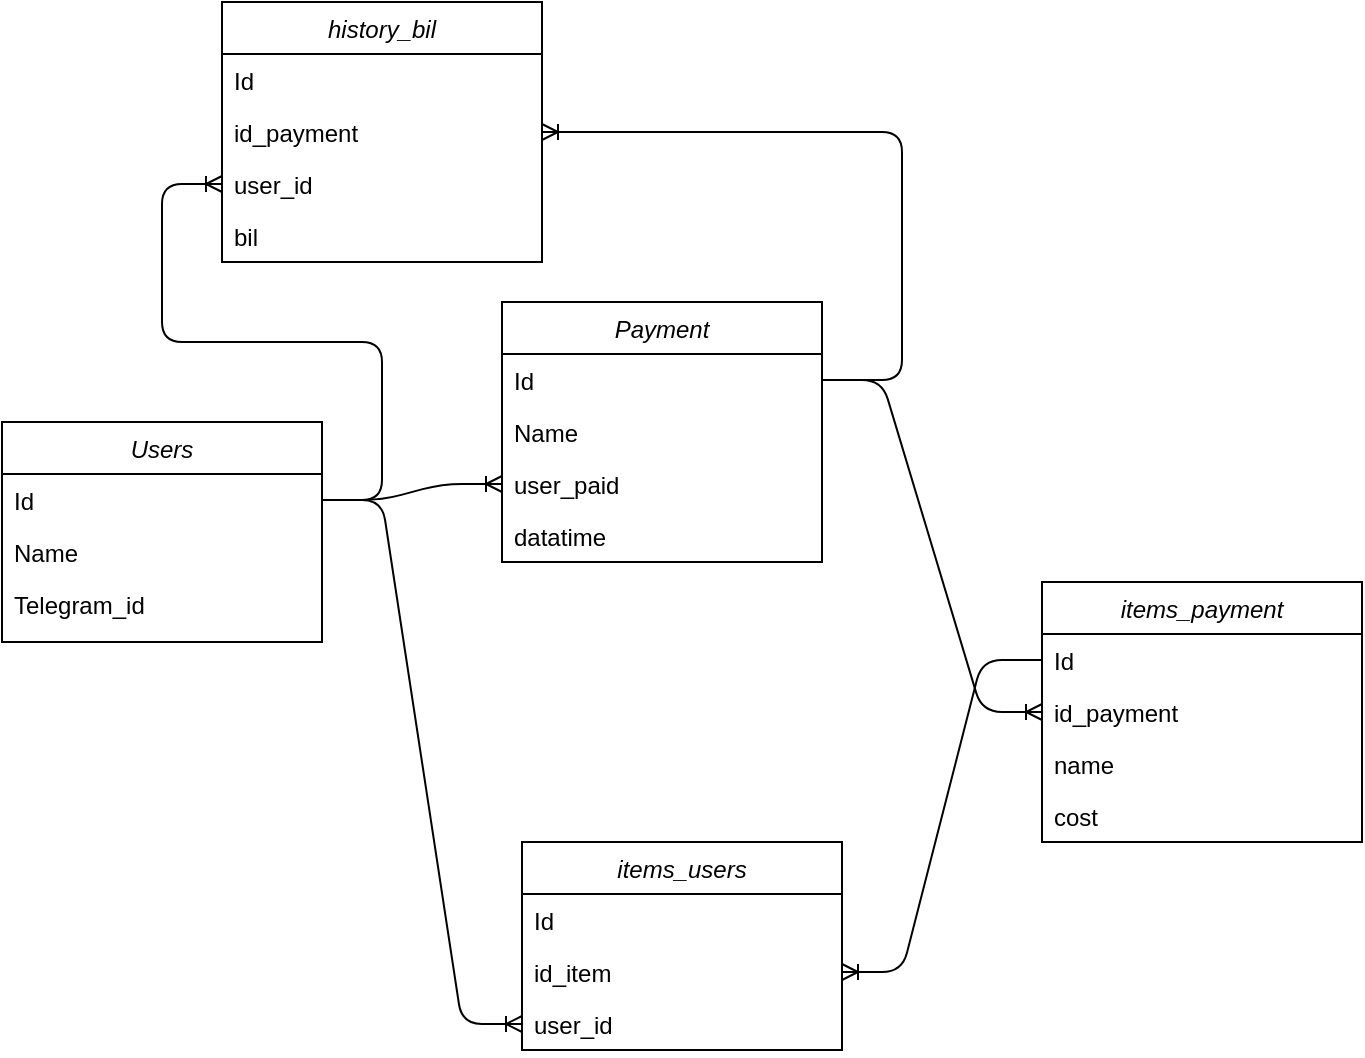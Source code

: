 <mxfile version="13.9.9" type="device"><diagram id="C5RBs43oDa-KdzZeNtuy" name="Page-1"><mxGraphModel dx="1326" dy="806" grid="1" gridSize="10" guides="1" tooltips="1" connect="1" arrows="1" fold="1" page="1" pageScale="1" pageWidth="827" pageHeight="1169" math="0" shadow="0"><root><mxCell id="WIyWlLk6GJQsqaUBKTNV-0"/><mxCell id="WIyWlLk6GJQsqaUBKTNV-1" parent="WIyWlLk6GJQsqaUBKTNV-0"/><mxCell id="0fNWoBhqTqb_3as456Vf-2" value="Users" style="swimlane;fontStyle=2;align=center;verticalAlign=top;childLayout=stackLayout;horizontal=1;startSize=26;horizontalStack=0;resizeParent=1;resizeLast=0;collapsible=1;marginBottom=0;rounded=0;shadow=0;strokeWidth=1;" parent="WIyWlLk6GJQsqaUBKTNV-1" vertex="1"><mxGeometry x="120" y="680" width="160" height="110" as="geometry"><mxRectangle x="230" y="140" width="160" height="26" as="alternateBounds"/></mxGeometry></mxCell><mxCell id="0fNWoBhqTqb_3as456Vf-3" value="Id" style="text;align=left;verticalAlign=top;spacingLeft=4;spacingRight=4;overflow=hidden;rotatable=0;points=[[0,0.5],[1,0.5]];portConstraint=eastwest;" parent="0fNWoBhqTqb_3as456Vf-2" vertex="1"><mxGeometry y="26" width="160" height="26" as="geometry"/></mxCell><mxCell id="0fNWoBhqTqb_3as456Vf-4" value="Name" style="text;align=left;verticalAlign=top;spacingLeft=4;spacingRight=4;overflow=hidden;rotatable=0;points=[[0,0.5],[1,0.5]];portConstraint=eastwest;rounded=0;shadow=0;html=0;" parent="0fNWoBhqTqb_3as456Vf-2" vertex="1"><mxGeometry y="52" width="160" height="26" as="geometry"/></mxCell><mxCell id="0fNWoBhqTqb_3as456Vf-5" value="Telegram_id" style="text;align=left;verticalAlign=top;spacingLeft=4;spacingRight=4;overflow=hidden;rotatable=0;points=[[0,0.5],[1,0.5]];portConstraint=eastwest;rounded=0;shadow=0;html=0;" parent="0fNWoBhqTqb_3as456Vf-2" vertex="1"><mxGeometry y="78" width="160" height="26" as="geometry"/></mxCell><mxCell id="0fNWoBhqTqb_3as456Vf-9" value="Payment" style="swimlane;fontStyle=2;align=center;verticalAlign=top;childLayout=stackLayout;horizontal=1;startSize=26;horizontalStack=0;resizeParent=1;resizeLast=0;collapsible=1;marginBottom=0;rounded=0;shadow=0;strokeWidth=1;" parent="WIyWlLk6GJQsqaUBKTNV-1" vertex="1"><mxGeometry x="370" y="620" width="160" height="130" as="geometry"><mxRectangle x="230" y="140" width="160" height="26" as="alternateBounds"/></mxGeometry></mxCell><mxCell id="0fNWoBhqTqb_3as456Vf-10" value="Id" style="text;align=left;verticalAlign=top;spacingLeft=4;spacingRight=4;overflow=hidden;rotatable=0;points=[[0,0.5],[1,0.5]];portConstraint=eastwest;" parent="0fNWoBhqTqb_3as456Vf-9" vertex="1"><mxGeometry y="26" width="160" height="26" as="geometry"/></mxCell><mxCell id="0fNWoBhqTqb_3as456Vf-11" value="Name" style="text;align=left;verticalAlign=top;spacingLeft=4;spacingRight=4;overflow=hidden;rotatable=0;points=[[0,0.5],[1,0.5]];portConstraint=eastwest;rounded=0;shadow=0;html=0;" parent="0fNWoBhqTqb_3as456Vf-9" vertex="1"><mxGeometry y="52" width="160" height="26" as="geometry"/></mxCell><mxCell id="0fNWoBhqTqb_3as456Vf-12" value="user_paid" style="text;align=left;verticalAlign=top;spacingLeft=4;spacingRight=4;overflow=hidden;rotatable=0;points=[[0,0.5],[1,0.5]];portConstraint=eastwest;rounded=0;shadow=0;html=0;" parent="0fNWoBhqTqb_3as456Vf-9" vertex="1"><mxGeometry y="78" width="160" height="26" as="geometry"/></mxCell><mxCell id="0fNWoBhqTqb_3as456Vf-13" value="datatime&#10;" style="text;align=left;verticalAlign=top;spacingLeft=4;spacingRight=4;overflow=hidden;rotatable=0;points=[[0,0.5],[1,0.5]];portConstraint=eastwest;rounded=0;shadow=0;html=0;" parent="0fNWoBhqTqb_3as456Vf-9" vertex="1"><mxGeometry y="104" width="160" height="26" as="geometry"/></mxCell><mxCell id="0fNWoBhqTqb_3as456Vf-14" value="items_payment" style="swimlane;fontStyle=2;align=center;verticalAlign=top;childLayout=stackLayout;horizontal=1;startSize=26;horizontalStack=0;resizeParent=1;resizeLast=0;collapsible=1;marginBottom=0;rounded=0;shadow=0;strokeWidth=1;" parent="WIyWlLk6GJQsqaUBKTNV-1" vertex="1"><mxGeometry x="640" y="760" width="160" height="130" as="geometry"><mxRectangle x="230" y="140" width="160" height="26" as="alternateBounds"/></mxGeometry></mxCell><mxCell id="0fNWoBhqTqb_3as456Vf-15" value="Id" style="text;align=left;verticalAlign=top;spacingLeft=4;spacingRight=4;overflow=hidden;rotatable=0;points=[[0,0.5],[1,0.5]];portConstraint=eastwest;" parent="0fNWoBhqTqb_3as456Vf-14" vertex="1"><mxGeometry y="26" width="160" height="26" as="geometry"/></mxCell><mxCell id="0fNWoBhqTqb_3as456Vf-16" value="id_payment" style="text;align=left;verticalAlign=top;spacingLeft=4;spacingRight=4;overflow=hidden;rotatable=0;points=[[0,0.5],[1,0.5]];portConstraint=eastwest;rounded=0;shadow=0;html=0;" parent="0fNWoBhqTqb_3as456Vf-14" vertex="1"><mxGeometry y="52" width="160" height="26" as="geometry"/></mxCell><mxCell id="0fNWoBhqTqb_3as456Vf-17" value="name" style="text;align=left;verticalAlign=top;spacingLeft=4;spacingRight=4;overflow=hidden;rotatable=0;points=[[0,0.5],[1,0.5]];portConstraint=eastwest;rounded=0;shadow=0;html=0;" parent="0fNWoBhqTqb_3as456Vf-14" vertex="1"><mxGeometry y="78" width="160" height="26" as="geometry"/></mxCell><mxCell id="0fNWoBhqTqb_3as456Vf-18" value="cost" style="text;align=left;verticalAlign=top;spacingLeft=4;spacingRight=4;overflow=hidden;rotatable=0;points=[[0,0.5],[1,0.5]];portConstraint=eastwest;rounded=0;shadow=0;html=0;" parent="0fNWoBhqTqb_3as456Vf-14" vertex="1"><mxGeometry y="104" width="160" height="26" as="geometry"/></mxCell><mxCell id="0fNWoBhqTqb_3as456Vf-20" value="" style="edgeStyle=entityRelationEdgeStyle;fontSize=12;html=1;endArrow=ERoneToMany;entryX=0;entryY=0.5;entryDx=0;entryDy=0;" parent="WIyWlLk6GJQsqaUBKTNV-1" source="0fNWoBhqTqb_3as456Vf-3" target="0fNWoBhqTqb_3as456Vf-12" edge="1"><mxGeometry width="100" height="100" relative="1" as="geometry"><mxPoint x="840" y="880" as="sourcePoint"/><mxPoint x="940" y="780" as="targetPoint"/></mxGeometry></mxCell><mxCell id="0fNWoBhqTqb_3as456Vf-21" value="" style="edgeStyle=entityRelationEdgeStyle;fontSize=12;html=1;endArrow=ERoneToMany;entryX=0;entryY=0.5;entryDx=0;entryDy=0;" parent="WIyWlLk6GJQsqaUBKTNV-1" source="0fNWoBhqTqb_3as456Vf-10" target="0fNWoBhqTqb_3as456Vf-16" edge="1"><mxGeometry width="100" height="100" relative="1" as="geometry"><mxPoint x="540" y="800" as="sourcePoint"/><mxPoint x="640" y="932" as="targetPoint"/></mxGeometry></mxCell><mxCell id="0fNWoBhqTqb_3as456Vf-22" value="items_users" style="swimlane;fontStyle=2;align=center;verticalAlign=top;childLayout=stackLayout;horizontal=1;startSize=26;horizontalStack=0;resizeParent=1;resizeLast=0;collapsible=1;marginBottom=0;rounded=0;shadow=0;strokeWidth=1;" parent="WIyWlLk6GJQsqaUBKTNV-1" vertex="1"><mxGeometry x="380" y="890" width="160" height="104" as="geometry"><mxRectangle x="230" y="140" width="160" height="26" as="alternateBounds"/></mxGeometry></mxCell><mxCell id="0fNWoBhqTqb_3as456Vf-23" value="Id" style="text;align=left;verticalAlign=top;spacingLeft=4;spacingRight=4;overflow=hidden;rotatable=0;points=[[0,0.5],[1,0.5]];portConstraint=eastwest;" parent="0fNWoBhqTqb_3as456Vf-22" vertex="1"><mxGeometry y="26" width="160" height="26" as="geometry"/></mxCell><mxCell id="0fNWoBhqTqb_3as456Vf-24" value="id_item&#10;" style="text;align=left;verticalAlign=top;spacingLeft=4;spacingRight=4;overflow=hidden;rotatable=0;points=[[0,0.5],[1,0.5]];portConstraint=eastwest;rounded=0;shadow=0;html=0;" parent="0fNWoBhqTqb_3as456Vf-22" vertex="1"><mxGeometry y="52" width="160" height="26" as="geometry"/></mxCell><mxCell id="0fNWoBhqTqb_3as456Vf-25" value="user_id" style="text;align=left;verticalAlign=top;spacingLeft=4;spacingRight=4;overflow=hidden;rotatable=0;points=[[0,0.5],[1,0.5]];portConstraint=eastwest;rounded=0;shadow=0;html=0;" parent="0fNWoBhqTqb_3as456Vf-22" vertex="1"><mxGeometry y="78" width="160" height="26" as="geometry"/></mxCell><mxCell id="0fNWoBhqTqb_3as456Vf-27" value="" style="edgeStyle=entityRelationEdgeStyle;fontSize=12;html=1;endArrow=ERoneToMany;entryX=0;entryY=0.5;entryDx=0;entryDy=0;exitX=1;exitY=0.5;exitDx=0;exitDy=0;" parent="WIyWlLk6GJQsqaUBKTNV-1" source="0fNWoBhqTqb_3as456Vf-3" target="0fNWoBhqTqb_3as456Vf-25" edge="1"><mxGeometry width="100" height="100" relative="1" as="geometry"><mxPoint x="290" y="729" as="sourcePoint"/><mxPoint x="380" y="721" as="targetPoint"/></mxGeometry></mxCell><mxCell id="0fNWoBhqTqb_3as456Vf-28" value="" style="edgeStyle=entityRelationEdgeStyle;fontSize=12;html=1;endArrow=ERoneToMany;entryX=1;entryY=0.5;entryDx=0;entryDy=0;exitX=0;exitY=0.5;exitDx=0;exitDy=0;" parent="WIyWlLk6GJQsqaUBKTNV-1" source="0fNWoBhqTqb_3as456Vf-15" target="0fNWoBhqTqb_3as456Vf-24" edge="1"><mxGeometry width="100" height="100" relative="1" as="geometry"><mxPoint x="290" y="729" as="sourcePoint"/><mxPoint x="390" y="991" as="targetPoint"/></mxGeometry></mxCell><mxCell id="_eqDM59Cdxwi4gDvuKhJ-0" value="history_bil" style="swimlane;fontStyle=2;align=center;verticalAlign=top;childLayout=stackLayout;horizontal=1;startSize=26;horizontalStack=0;resizeParent=1;resizeLast=0;collapsible=1;marginBottom=0;rounded=0;shadow=0;strokeWidth=1;" vertex="1" parent="WIyWlLk6GJQsqaUBKTNV-1"><mxGeometry x="230" y="470" width="160" height="130" as="geometry"><mxRectangle x="230" y="140" width="160" height="26" as="alternateBounds"/></mxGeometry></mxCell><mxCell id="_eqDM59Cdxwi4gDvuKhJ-1" value="Id" style="text;align=left;verticalAlign=top;spacingLeft=4;spacingRight=4;overflow=hidden;rotatable=0;points=[[0,0.5],[1,0.5]];portConstraint=eastwest;" vertex="1" parent="_eqDM59Cdxwi4gDvuKhJ-0"><mxGeometry y="26" width="160" height="26" as="geometry"/></mxCell><mxCell id="_eqDM59Cdxwi4gDvuKhJ-2" value="id_payment" style="text;align=left;verticalAlign=top;spacingLeft=4;spacingRight=4;overflow=hidden;rotatable=0;points=[[0,0.5],[1,0.5]];portConstraint=eastwest;rounded=0;shadow=0;html=0;" vertex="1" parent="_eqDM59Cdxwi4gDvuKhJ-0"><mxGeometry y="52" width="160" height="26" as="geometry"/></mxCell><mxCell id="_eqDM59Cdxwi4gDvuKhJ-3" value="user_id" style="text;align=left;verticalAlign=top;spacingLeft=4;spacingRight=4;overflow=hidden;rotatable=0;points=[[0,0.5],[1,0.5]];portConstraint=eastwest;rounded=0;shadow=0;html=0;" vertex="1" parent="_eqDM59Cdxwi4gDvuKhJ-0"><mxGeometry y="78" width="160" height="26" as="geometry"/></mxCell><mxCell id="_eqDM59Cdxwi4gDvuKhJ-4" value="bil" style="text;align=left;verticalAlign=top;spacingLeft=4;spacingRight=4;overflow=hidden;rotatable=0;points=[[0,0.5],[1,0.5]];portConstraint=eastwest;rounded=0;shadow=0;html=0;" vertex="1" parent="_eqDM59Cdxwi4gDvuKhJ-0"><mxGeometry y="104" width="160" height="26" as="geometry"/></mxCell><mxCell id="_eqDM59Cdxwi4gDvuKhJ-5" value="" style="edgeStyle=entityRelationEdgeStyle;fontSize=12;html=1;endArrow=ERoneToMany;exitX=1;exitY=0.5;exitDx=0;exitDy=0;" edge="1" parent="WIyWlLk6GJQsqaUBKTNV-1" source="0fNWoBhqTqb_3as456Vf-3"><mxGeometry width="100" height="100" relative="1" as="geometry"><mxPoint x="120" y="719" as="sourcePoint"/><mxPoint x="230" y="561" as="targetPoint"/></mxGeometry></mxCell><mxCell id="_eqDM59Cdxwi4gDvuKhJ-7" value="" style="edgeStyle=entityRelationEdgeStyle;fontSize=12;html=1;endArrow=ERoneToMany;entryX=1;entryY=0.5;entryDx=0;entryDy=0;" edge="1" parent="WIyWlLk6GJQsqaUBKTNV-1" target="_eqDM59Cdxwi4gDvuKhJ-2"><mxGeometry width="100" height="100" relative="1" as="geometry"><mxPoint x="540" y="659" as="sourcePoint"/><mxPoint x="240" y="571" as="targetPoint"/></mxGeometry></mxCell></root></mxGraphModel></diagram></mxfile>